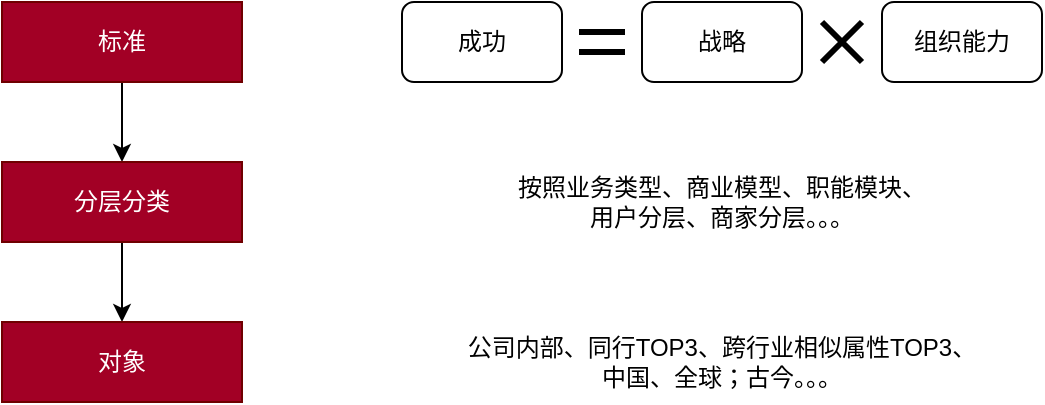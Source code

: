 <mxfile version="21.5.2" type="github">
  <diagram name="第 1 页" id="dCWv6avtXlLFVUsj4TS8">
    <mxGraphModel dx="954" dy="576" grid="1" gridSize="10" guides="1" tooltips="1" connect="1" arrows="1" fold="1" page="1" pageScale="1" pageWidth="827" pageHeight="1169" math="0" shadow="0">
      <root>
        <mxCell id="0" />
        <mxCell id="1" parent="0" />
        <mxCell id="u6oh5-kBgT_eZPr_dlcZ-4" value="" style="edgeStyle=orthogonalEdgeStyle;rounded=0;orthogonalLoop=1;jettySize=auto;html=1;" edge="1" parent="1" source="u6oh5-kBgT_eZPr_dlcZ-1" target="u6oh5-kBgT_eZPr_dlcZ-2">
          <mxGeometry relative="1" as="geometry" />
        </mxCell>
        <mxCell id="u6oh5-kBgT_eZPr_dlcZ-1" value="标准" style="rounded=0;whiteSpace=wrap;html=1;fillColor=#a20025;strokeColor=#6F0000;fontColor=#ffffff;" vertex="1" parent="1">
          <mxGeometry x="140" y="110" width="120" height="40" as="geometry" />
        </mxCell>
        <mxCell id="u6oh5-kBgT_eZPr_dlcZ-5" value="" style="edgeStyle=orthogonalEdgeStyle;rounded=0;orthogonalLoop=1;jettySize=auto;html=1;" edge="1" parent="1" source="u6oh5-kBgT_eZPr_dlcZ-2" target="u6oh5-kBgT_eZPr_dlcZ-3">
          <mxGeometry relative="1" as="geometry" />
        </mxCell>
        <mxCell id="u6oh5-kBgT_eZPr_dlcZ-2" value="分层分类" style="rounded=0;whiteSpace=wrap;html=1;fillColor=#a20025;strokeColor=#6F0000;fontColor=#ffffff;" vertex="1" parent="1">
          <mxGeometry x="140" y="190" width="120" height="40" as="geometry" />
        </mxCell>
        <mxCell id="u6oh5-kBgT_eZPr_dlcZ-3" value="对象" style="rounded=0;whiteSpace=wrap;html=1;fillColor=#a20025;strokeColor=#6F0000;fontColor=#ffffff;" vertex="1" parent="1">
          <mxGeometry x="140" y="270" width="120" height="40" as="geometry" />
        </mxCell>
        <mxCell id="u6oh5-kBgT_eZPr_dlcZ-6" value="成功" style="rounded=1;whiteSpace=wrap;html=1;" vertex="1" parent="1">
          <mxGeometry x="340" y="110" width="80" height="40" as="geometry" />
        </mxCell>
        <mxCell id="u6oh5-kBgT_eZPr_dlcZ-7" value="战略" style="rounded=1;whiteSpace=wrap;html=1;" vertex="1" parent="1">
          <mxGeometry x="460" y="110" width="80" height="40" as="geometry" />
        </mxCell>
        <mxCell id="u6oh5-kBgT_eZPr_dlcZ-8" value="组织能力" style="rounded=1;whiteSpace=wrap;html=1;" vertex="1" parent="1">
          <mxGeometry x="580" y="110" width="80" height="40" as="geometry" />
        </mxCell>
        <mxCell id="u6oh5-kBgT_eZPr_dlcZ-10" value="" style="shape=umlDestroy;whiteSpace=wrap;html=1;strokeWidth=3;targetShapes=umlLifeline;" vertex="1" parent="1">
          <mxGeometry x="550" y="120" width="20" height="20" as="geometry" />
        </mxCell>
        <mxCell id="u6oh5-kBgT_eZPr_dlcZ-11" value="" style="shape=partialRectangle;whiteSpace=wrap;html=1;left=0;right=0;fillColor=none;strokeWidth=3;" vertex="1" parent="1">
          <mxGeometry x="430" y="125" width="20" height="10" as="geometry" />
        </mxCell>
        <mxCell id="u6oh5-kBgT_eZPr_dlcZ-12" value="按照业务类型、商业模型、职能模块、&lt;br&gt;用户分层、商家分层。。。" style="text;html=1;strokeColor=none;fillColor=none;align=center;verticalAlign=middle;whiteSpace=wrap;rounded=0;" vertex="1" parent="1">
          <mxGeometry x="340" y="190" width="320" height="40" as="geometry" />
        </mxCell>
        <mxCell id="u6oh5-kBgT_eZPr_dlcZ-13" value="公司内部、同行TOP3、跨行业相似属性TOP3、&lt;br&gt;中国、全球；古今。。。" style="text;html=1;strokeColor=none;fillColor=none;align=center;verticalAlign=middle;whiteSpace=wrap;rounded=0;" vertex="1" parent="1">
          <mxGeometry x="340" y="270" width="320" height="40" as="geometry" />
        </mxCell>
      </root>
    </mxGraphModel>
  </diagram>
</mxfile>
